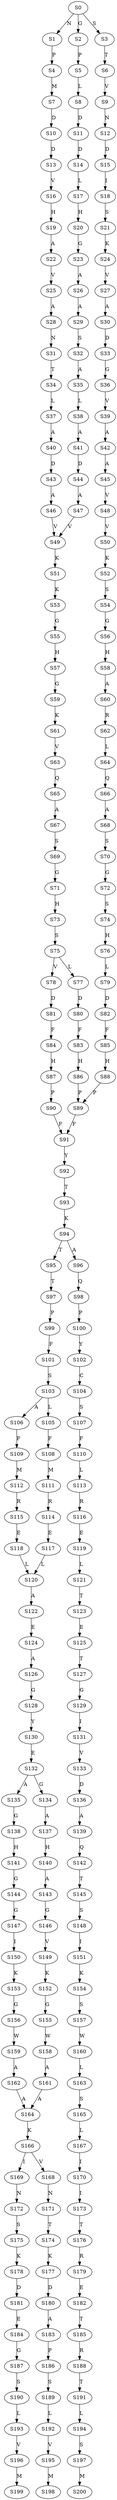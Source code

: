 strict digraph  {
	S0 -> S1 [ label = N ];
	S0 -> S2 [ label = G ];
	S0 -> S3 [ label = S ];
	S1 -> S4 [ label = P ];
	S2 -> S5 [ label = P ];
	S3 -> S6 [ label = T ];
	S4 -> S7 [ label = M ];
	S5 -> S8 [ label = L ];
	S6 -> S9 [ label = V ];
	S7 -> S10 [ label = D ];
	S8 -> S11 [ label = D ];
	S9 -> S12 [ label = N ];
	S10 -> S13 [ label = D ];
	S11 -> S14 [ label = D ];
	S12 -> S15 [ label = D ];
	S13 -> S16 [ label = V ];
	S14 -> S17 [ label = L ];
	S15 -> S18 [ label = I ];
	S16 -> S19 [ label = H ];
	S17 -> S20 [ label = H ];
	S18 -> S21 [ label = S ];
	S19 -> S22 [ label = A ];
	S20 -> S23 [ label = G ];
	S21 -> S24 [ label = K ];
	S22 -> S25 [ label = V ];
	S23 -> S26 [ label = A ];
	S24 -> S27 [ label = V ];
	S25 -> S28 [ label = A ];
	S26 -> S29 [ label = A ];
	S27 -> S30 [ label = A ];
	S28 -> S31 [ label = N ];
	S29 -> S32 [ label = S ];
	S30 -> S33 [ label = D ];
	S31 -> S34 [ label = T ];
	S32 -> S35 [ label = A ];
	S33 -> S36 [ label = G ];
	S34 -> S37 [ label = L ];
	S35 -> S38 [ label = L ];
	S36 -> S39 [ label = V ];
	S37 -> S40 [ label = A ];
	S38 -> S41 [ label = A ];
	S39 -> S42 [ label = A ];
	S40 -> S43 [ label = D ];
	S41 -> S44 [ label = D ];
	S42 -> S45 [ label = A ];
	S43 -> S46 [ label = A ];
	S44 -> S47 [ label = A ];
	S45 -> S48 [ label = V ];
	S46 -> S49 [ label = V ];
	S47 -> S49 [ label = V ];
	S48 -> S50 [ label = V ];
	S49 -> S51 [ label = K ];
	S50 -> S52 [ label = K ];
	S51 -> S53 [ label = K ];
	S52 -> S54 [ label = S ];
	S53 -> S55 [ label = G ];
	S54 -> S56 [ label = G ];
	S55 -> S57 [ label = H ];
	S56 -> S58 [ label = H ];
	S57 -> S59 [ label = G ];
	S58 -> S60 [ label = A ];
	S59 -> S61 [ label = K ];
	S60 -> S62 [ label = R ];
	S61 -> S63 [ label = V ];
	S62 -> S64 [ label = L ];
	S63 -> S65 [ label = Q ];
	S64 -> S66 [ label = Q ];
	S65 -> S67 [ label = A ];
	S66 -> S68 [ label = A ];
	S67 -> S69 [ label = S ];
	S68 -> S70 [ label = S ];
	S69 -> S71 [ label = G ];
	S70 -> S72 [ label = G ];
	S71 -> S73 [ label = H ];
	S72 -> S74 [ label = S ];
	S73 -> S75 [ label = S ];
	S74 -> S76 [ label = H ];
	S75 -> S77 [ label = L ];
	S75 -> S78 [ label = V ];
	S76 -> S79 [ label = L ];
	S77 -> S80 [ label = D ];
	S78 -> S81 [ label = D ];
	S79 -> S82 [ label = D ];
	S80 -> S83 [ label = F ];
	S81 -> S84 [ label = F ];
	S82 -> S85 [ label = F ];
	S83 -> S86 [ label = H ];
	S84 -> S87 [ label = H ];
	S85 -> S88 [ label = H ];
	S86 -> S89 [ label = P ];
	S87 -> S90 [ label = P ];
	S88 -> S89 [ label = P ];
	S89 -> S91 [ label = F ];
	S90 -> S91 [ label = F ];
	S91 -> S92 [ label = Y ];
	S92 -> S93 [ label = T ];
	S93 -> S94 [ label = K ];
	S94 -> S95 [ label = T ];
	S94 -> S96 [ label = A ];
	S95 -> S97 [ label = T ];
	S96 -> S98 [ label = Q ];
	S97 -> S99 [ label = P ];
	S98 -> S100 [ label = P ];
	S99 -> S101 [ label = F ];
	S100 -> S102 [ label = Y ];
	S101 -> S103 [ label = S ];
	S102 -> S104 [ label = C ];
	S103 -> S105 [ label = L ];
	S103 -> S106 [ label = A ];
	S104 -> S107 [ label = S ];
	S105 -> S108 [ label = F ];
	S106 -> S109 [ label = F ];
	S107 -> S110 [ label = F ];
	S108 -> S111 [ label = M ];
	S109 -> S112 [ label = M ];
	S110 -> S113 [ label = L ];
	S111 -> S114 [ label = R ];
	S112 -> S115 [ label = R ];
	S113 -> S116 [ label = R ];
	S114 -> S117 [ label = E ];
	S115 -> S118 [ label = E ];
	S116 -> S119 [ label = E ];
	S117 -> S120 [ label = L ];
	S118 -> S120 [ label = L ];
	S119 -> S121 [ label = L ];
	S120 -> S122 [ label = A ];
	S121 -> S123 [ label = T ];
	S122 -> S124 [ label = E ];
	S123 -> S125 [ label = E ];
	S124 -> S126 [ label = A ];
	S125 -> S127 [ label = T ];
	S126 -> S128 [ label = G ];
	S127 -> S129 [ label = G ];
	S128 -> S130 [ label = Y ];
	S129 -> S131 [ label = I ];
	S130 -> S132 [ label = E ];
	S131 -> S133 [ label = V ];
	S132 -> S134 [ label = G ];
	S132 -> S135 [ label = A ];
	S133 -> S136 [ label = D ];
	S134 -> S137 [ label = A ];
	S135 -> S138 [ label = G ];
	S136 -> S139 [ label = A ];
	S137 -> S140 [ label = H ];
	S138 -> S141 [ label = H ];
	S139 -> S142 [ label = Q ];
	S140 -> S143 [ label = A ];
	S141 -> S144 [ label = G ];
	S142 -> S145 [ label = T ];
	S143 -> S146 [ label = G ];
	S144 -> S147 [ label = G ];
	S145 -> S148 [ label = S ];
	S146 -> S149 [ label = V ];
	S147 -> S150 [ label = I ];
	S148 -> S151 [ label = I ];
	S149 -> S152 [ label = K ];
	S150 -> S153 [ label = K ];
	S151 -> S154 [ label = K ];
	S152 -> S155 [ label = G ];
	S153 -> S156 [ label = G ];
	S154 -> S157 [ label = S ];
	S155 -> S158 [ label = W ];
	S156 -> S159 [ label = W ];
	S157 -> S160 [ label = W ];
	S158 -> S161 [ label = A ];
	S159 -> S162 [ label = A ];
	S160 -> S163 [ label = L ];
	S161 -> S164 [ label = A ];
	S162 -> S164 [ label = A ];
	S163 -> S165 [ label = S ];
	S164 -> S166 [ label = K ];
	S165 -> S167 [ label = L ];
	S166 -> S168 [ label = V ];
	S166 -> S169 [ label = I ];
	S167 -> S170 [ label = I ];
	S168 -> S171 [ label = N ];
	S169 -> S172 [ label = N ];
	S170 -> S173 [ label = I ];
	S171 -> S174 [ label = T ];
	S172 -> S175 [ label = S ];
	S173 -> S176 [ label = T ];
	S174 -> S177 [ label = K ];
	S175 -> S178 [ label = K ];
	S176 -> S179 [ label = R ];
	S177 -> S180 [ label = D ];
	S178 -> S181 [ label = D ];
	S179 -> S182 [ label = E ];
	S180 -> S183 [ label = A ];
	S181 -> S184 [ label = E ];
	S182 -> S185 [ label = T ];
	S183 -> S186 [ label = P ];
	S184 -> S187 [ label = G ];
	S185 -> S188 [ label = R ];
	S186 -> S189 [ label = S ];
	S187 -> S190 [ label = S ];
	S188 -> S191 [ label = T ];
	S189 -> S192 [ label = L ];
	S190 -> S193 [ label = L ];
	S191 -> S194 [ label = L ];
	S192 -> S195 [ label = V ];
	S193 -> S196 [ label = V ];
	S194 -> S197 [ label = S ];
	S195 -> S198 [ label = M ];
	S196 -> S199 [ label = M ];
	S197 -> S200 [ label = M ];
}
